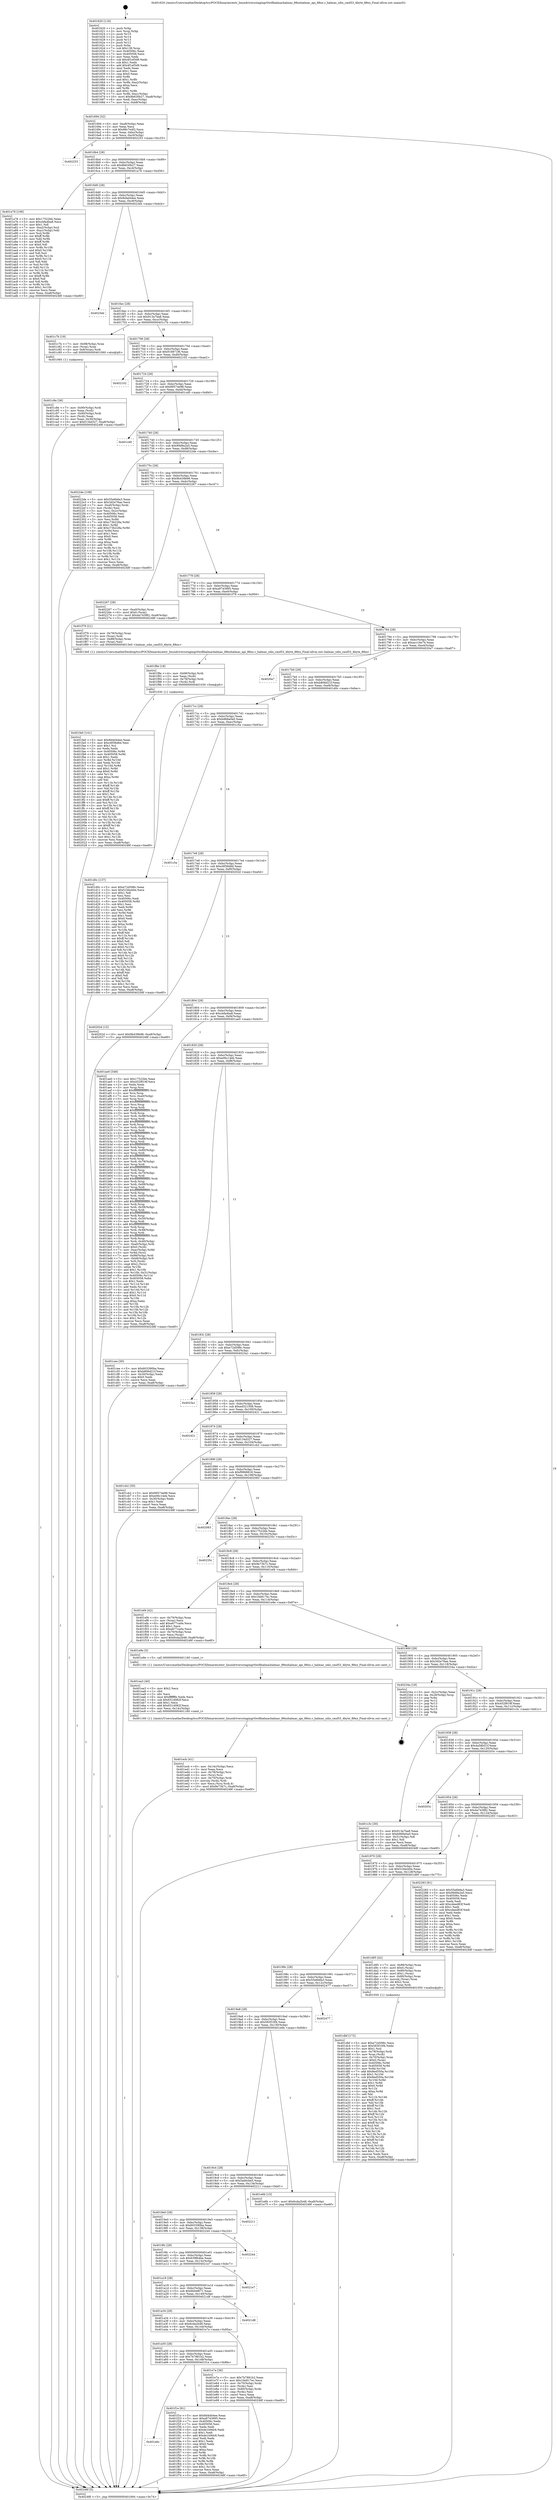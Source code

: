 digraph "0x401620" {
  label = "0x401620 (/mnt/c/Users/mathe/Desktop/tcc/POCII/binaries/extr_linuxdriversstagingrtlwifihalmachalmac_88xxhalmac_api_88xx.c_halmac_sdio_cmd53_4byte_88xx_Final-ollvm.out::main(0))"
  labelloc = "t"
  node[shape=record]

  Entry [label="",width=0.3,height=0.3,shape=circle,fillcolor=black,style=filled]
  "0x401694" [label="{
     0x401694 [32]\l
     | [instrs]\l
     &nbsp;&nbsp;0x401694 \<+6\>: mov -0xa8(%rbp),%eax\l
     &nbsp;&nbsp;0x40169a \<+2\>: mov %eax,%ecx\l
     &nbsp;&nbsp;0x40169c \<+6\>: sub $0x88c7e4f2,%ecx\l
     &nbsp;&nbsp;0x4016a2 \<+6\>: mov %eax,-0xbc(%rbp)\l
     &nbsp;&nbsp;0x4016a8 \<+6\>: mov %ecx,-0xc0(%rbp)\l
     &nbsp;&nbsp;0x4016ae \<+6\>: je 0000000000402253 \<main+0xc33\>\l
  }"]
  "0x402253" [label="{
     0x402253\l
  }", style=dashed]
  "0x4016b4" [label="{
     0x4016b4 [28]\l
     | [instrs]\l
     &nbsp;&nbsp;0x4016b4 \<+5\>: jmp 00000000004016b9 \<main+0x99\>\l
     &nbsp;&nbsp;0x4016b9 \<+6\>: mov -0xbc(%rbp),%eax\l
     &nbsp;&nbsp;0x4016bf \<+5\>: sub $0x8b630b27,%eax\l
     &nbsp;&nbsp;0x4016c4 \<+6\>: mov %eax,-0xc4(%rbp)\l
     &nbsp;&nbsp;0x4016ca \<+6\>: je 0000000000401a76 \<main+0x456\>\l
  }"]
  Exit [label="",width=0.3,height=0.3,shape=circle,fillcolor=black,style=filled,peripheries=2]
  "0x401a76" [label="{
     0x401a76 [106]\l
     | [instrs]\l
     &nbsp;&nbsp;0x401a76 \<+5\>: mov $0x17522bb,%eax\l
     &nbsp;&nbsp;0x401a7b \<+5\>: mov $0xcbfa4ba8,%ecx\l
     &nbsp;&nbsp;0x401a80 \<+2\>: mov $0x1,%dl\l
     &nbsp;&nbsp;0x401a82 \<+7\>: mov -0xa2(%rbp),%sil\l
     &nbsp;&nbsp;0x401a89 \<+7\>: mov -0xa1(%rbp),%dil\l
     &nbsp;&nbsp;0x401a90 \<+3\>: mov %sil,%r8b\l
     &nbsp;&nbsp;0x401a93 \<+4\>: xor $0xff,%r8b\l
     &nbsp;&nbsp;0x401a97 \<+3\>: mov %dil,%r9b\l
     &nbsp;&nbsp;0x401a9a \<+4\>: xor $0xff,%r9b\l
     &nbsp;&nbsp;0x401a9e \<+3\>: xor $0x0,%dl\l
     &nbsp;&nbsp;0x401aa1 \<+3\>: mov %r8b,%r10b\l
     &nbsp;&nbsp;0x401aa4 \<+4\>: and $0x0,%r10b\l
     &nbsp;&nbsp;0x401aa8 \<+3\>: and %dl,%sil\l
     &nbsp;&nbsp;0x401aab \<+3\>: mov %r9b,%r11b\l
     &nbsp;&nbsp;0x401aae \<+4\>: and $0x0,%r11b\l
     &nbsp;&nbsp;0x401ab2 \<+3\>: and %dl,%dil\l
     &nbsp;&nbsp;0x401ab5 \<+3\>: or %sil,%r10b\l
     &nbsp;&nbsp;0x401ab8 \<+3\>: or %dil,%r11b\l
     &nbsp;&nbsp;0x401abb \<+3\>: xor %r11b,%r10b\l
     &nbsp;&nbsp;0x401abe \<+3\>: or %r9b,%r8b\l
     &nbsp;&nbsp;0x401ac1 \<+4\>: xor $0xff,%r8b\l
     &nbsp;&nbsp;0x401ac5 \<+3\>: or $0x0,%dl\l
     &nbsp;&nbsp;0x401ac8 \<+3\>: and %dl,%r8b\l
     &nbsp;&nbsp;0x401acb \<+3\>: or %r8b,%r10b\l
     &nbsp;&nbsp;0x401ace \<+4\>: test $0x1,%r10b\l
     &nbsp;&nbsp;0x401ad2 \<+3\>: cmovne %ecx,%eax\l
     &nbsp;&nbsp;0x401ad5 \<+6\>: mov %eax,-0xa8(%rbp)\l
     &nbsp;&nbsp;0x401adb \<+5\>: jmp 000000000040248f \<main+0xe6f\>\l
  }"]
  "0x4016d0" [label="{
     0x4016d0 [28]\l
     | [instrs]\l
     &nbsp;&nbsp;0x4016d0 \<+5\>: jmp 00000000004016d5 \<main+0xb5\>\l
     &nbsp;&nbsp;0x4016d5 \<+6\>: mov -0xbc(%rbp),%eax\l
     &nbsp;&nbsp;0x4016db \<+5\>: sub $0x8d4d44ee,%eax\l
     &nbsp;&nbsp;0x4016e0 \<+6\>: mov %eax,-0xc8(%rbp)\l
     &nbsp;&nbsp;0x4016e6 \<+6\>: je 00000000004023eb \<main+0xdcb\>\l
  }"]
  "0x40248f" [label="{
     0x40248f [5]\l
     | [instrs]\l
     &nbsp;&nbsp;0x40248f \<+5\>: jmp 0000000000401694 \<main+0x74\>\l
  }"]
  "0x401620" [label="{
     0x401620 [116]\l
     | [instrs]\l
     &nbsp;&nbsp;0x401620 \<+1\>: push %rbp\l
     &nbsp;&nbsp;0x401621 \<+3\>: mov %rsp,%rbp\l
     &nbsp;&nbsp;0x401624 \<+2\>: push %r15\l
     &nbsp;&nbsp;0x401626 \<+2\>: push %r14\l
     &nbsp;&nbsp;0x401628 \<+2\>: push %r13\l
     &nbsp;&nbsp;0x40162a \<+2\>: push %r12\l
     &nbsp;&nbsp;0x40162c \<+1\>: push %rbx\l
     &nbsp;&nbsp;0x40162d \<+7\>: sub $0x138,%rsp\l
     &nbsp;&nbsp;0x401634 \<+7\>: mov 0x40506c,%eax\l
     &nbsp;&nbsp;0x40163b \<+7\>: mov 0x405058,%ecx\l
     &nbsp;&nbsp;0x401642 \<+2\>: mov %eax,%edx\l
     &nbsp;&nbsp;0x401644 \<+6\>: sub $0x4f1ef3d9,%edx\l
     &nbsp;&nbsp;0x40164a \<+3\>: sub $0x1,%edx\l
     &nbsp;&nbsp;0x40164d \<+6\>: add $0x4f1ef3d9,%edx\l
     &nbsp;&nbsp;0x401653 \<+3\>: imul %edx,%eax\l
     &nbsp;&nbsp;0x401656 \<+3\>: and $0x1,%eax\l
     &nbsp;&nbsp;0x401659 \<+3\>: cmp $0x0,%eax\l
     &nbsp;&nbsp;0x40165c \<+4\>: sete %r8b\l
     &nbsp;&nbsp;0x401660 \<+4\>: and $0x1,%r8b\l
     &nbsp;&nbsp;0x401664 \<+7\>: mov %r8b,-0xa2(%rbp)\l
     &nbsp;&nbsp;0x40166b \<+3\>: cmp $0xa,%ecx\l
     &nbsp;&nbsp;0x40166e \<+4\>: setl %r8b\l
     &nbsp;&nbsp;0x401672 \<+4\>: and $0x1,%r8b\l
     &nbsp;&nbsp;0x401676 \<+7\>: mov %r8b,-0xa1(%rbp)\l
     &nbsp;&nbsp;0x40167d \<+10\>: movl $0x8b630b27,-0xa8(%rbp)\l
     &nbsp;&nbsp;0x401687 \<+6\>: mov %edi,-0xac(%rbp)\l
     &nbsp;&nbsp;0x40168d \<+7\>: mov %rsi,-0xb8(%rbp)\l
  }"]
  "0x401fa0" [label="{
     0x401fa0 [141]\l
     | [instrs]\l
     &nbsp;&nbsp;0x401fa0 \<+5\>: mov $0x8d4d44ee,%eax\l
     &nbsp;&nbsp;0x401fa5 \<+5\>: mov $0xc6f36d6d,%esi\l
     &nbsp;&nbsp;0x401faa \<+2\>: mov $0x1,%cl\l
     &nbsp;&nbsp;0x401fac \<+2\>: xor %edx,%edx\l
     &nbsp;&nbsp;0x401fae \<+8\>: mov 0x40506c,%r8d\l
     &nbsp;&nbsp;0x401fb6 \<+8\>: mov 0x405058,%r9d\l
     &nbsp;&nbsp;0x401fbe \<+3\>: sub $0x1,%edx\l
     &nbsp;&nbsp;0x401fc1 \<+3\>: mov %r8d,%r10d\l
     &nbsp;&nbsp;0x401fc4 \<+3\>: add %edx,%r10d\l
     &nbsp;&nbsp;0x401fc7 \<+4\>: imul %r10d,%r8d\l
     &nbsp;&nbsp;0x401fcb \<+4\>: and $0x1,%r8d\l
     &nbsp;&nbsp;0x401fcf \<+4\>: cmp $0x0,%r8d\l
     &nbsp;&nbsp;0x401fd3 \<+4\>: sete %r11b\l
     &nbsp;&nbsp;0x401fd7 \<+4\>: cmp $0xa,%r9d\l
     &nbsp;&nbsp;0x401fdb \<+3\>: setl %bl\l
     &nbsp;&nbsp;0x401fde \<+3\>: mov %r11b,%r14b\l
     &nbsp;&nbsp;0x401fe1 \<+4\>: xor $0xff,%r14b\l
     &nbsp;&nbsp;0x401fe5 \<+3\>: mov %bl,%r15b\l
     &nbsp;&nbsp;0x401fe8 \<+4\>: xor $0xff,%r15b\l
     &nbsp;&nbsp;0x401fec \<+3\>: xor $0x1,%cl\l
     &nbsp;&nbsp;0x401fef \<+3\>: mov %r14b,%r12b\l
     &nbsp;&nbsp;0x401ff2 \<+4\>: and $0xff,%r12b\l
     &nbsp;&nbsp;0x401ff6 \<+3\>: and %cl,%r11b\l
     &nbsp;&nbsp;0x401ff9 \<+3\>: mov %r15b,%r13b\l
     &nbsp;&nbsp;0x401ffc \<+4\>: and $0xff,%r13b\l
     &nbsp;&nbsp;0x402000 \<+2\>: and %cl,%bl\l
     &nbsp;&nbsp;0x402002 \<+3\>: or %r11b,%r12b\l
     &nbsp;&nbsp;0x402005 \<+3\>: or %bl,%r13b\l
     &nbsp;&nbsp;0x402008 \<+3\>: xor %r13b,%r12b\l
     &nbsp;&nbsp;0x40200b \<+3\>: or %r15b,%r14b\l
     &nbsp;&nbsp;0x40200e \<+4\>: xor $0xff,%r14b\l
     &nbsp;&nbsp;0x402012 \<+3\>: or $0x1,%cl\l
     &nbsp;&nbsp;0x402015 \<+3\>: and %cl,%r14b\l
     &nbsp;&nbsp;0x402018 \<+3\>: or %r14b,%r12b\l
     &nbsp;&nbsp;0x40201b \<+4\>: test $0x1,%r12b\l
     &nbsp;&nbsp;0x40201f \<+3\>: cmovne %esi,%eax\l
     &nbsp;&nbsp;0x402022 \<+6\>: mov %eax,-0xa8(%rbp)\l
     &nbsp;&nbsp;0x402028 \<+5\>: jmp 000000000040248f \<main+0xe6f\>\l
  }"]
  "0x4023eb" [label="{
     0x4023eb\l
  }", style=dashed]
  "0x4016ec" [label="{
     0x4016ec [28]\l
     | [instrs]\l
     &nbsp;&nbsp;0x4016ec \<+5\>: jmp 00000000004016f1 \<main+0xd1\>\l
     &nbsp;&nbsp;0x4016f1 \<+6\>: mov -0xbc(%rbp),%eax\l
     &nbsp;&nbsp;0x4016f7 \<+5\>: sub $0x913a7ba8,%eax\l
     &nbsp;&nbsp;0x4016fc \<+6\>: mov %eax,-0xcc(%rbp)\l
     &nbsp;&nbsp;0x401702 \<+6\>: je 0000000000401c7b \<main+0x65b\>\l
  }"]
  "0x401f8e" [label="{
     0x401f8e [18]\l
     | [instrs]\l
     &nbsp;&nbsp;0x401f8e \<+4\>: mov -0x68(%rbp),%rdi\l
     &nbsp;&nbsp;0x401f92 \<+2\>: mov %eax,(%rdi)\l
     &nbsp;&nbsp;0x401f94 \<+4\>: mov -0x78(%rbp),%rdi\l
     &nbsp;&nbsp;0x401f98 \<+3\>: mov (%rdi),%rdi\l
     &nbsp;&nbsp;0x401f9b \<+5\>: call 0000000000401030 \<free@plt\>\l
     | [calls]\l
     &nbsp;&nbsp;0x401030 \{1\} (unknown)\l
  }"]
  "0x401c7b" [label="{
     0x401c7b [19]\l
     | [instrs]\l
     &nbsp;&nbsp;0x401c7b \<+7\>: mov -0x98(%rbp),%rax\l
     &nbsp;&nbsp;0x401c82 \<+3\>: mov (%rax),%rax\l
     &nbsp;&nbsp;0x401c85 \<+4\>: mov 0x8(%rax),%rdi\l
     &nbsp;&nbsp;0x401c89 \<+5\>: call 0000000000401060 \<atoi@plt\>\l
     | [calls]\l
     &nbsp;&nbsp;0x401060 \{1\} (unknown)\l
  }"]
  "0x401708" [label="{
     0x401708 [28]\l
     | [instrs]\l
     &nbsp;&nbsp;0x401708 \<+5\>: jmp 000000000040170d \<main+0xed\>\l
     &nbsp;&nbsp;0x40170d \<+6\>: mov -0xbc(%rbp),%eax\l
     &nbsp;&nbsp;0x401713 \<+5\>: sub $0x916871f6,%eax\l
     &nbsp;&nbsp;0x401718 \<+6\>: mov %eax,-0xd0(%rbp)\l
     &nbsp;&nbsp;0x40171e \<+6\>: je 0000000000402102 \<main+0xae2\>\l
  }"]
  "0x401a6c" [label="{
     0x401a6c\l
  }", style=dashed]
  "0x402102" [label="{
     0x402102\l
  }", style=dashed]
  "0x401724" [label="{
     0x401724 [28]\l
     | [instrs]\l
     &nbsp;&nbsp;0x401724 \<+5\>: jmp 0000000000401729 \<main+0x109\>\l
     &nbsp;&nbsp;0x401729 \<+6\>: mov -0xbc(%rbp),%eax\l
     &nbsp;&nbsp;0x40172f \<+5\>: sub $0x99574e98,%eax\l
     &nbsp;&nbsp;0x401734 \<+6\>: mov %eax,-0xd4(%rbp)\l
     &nbsp;&nbsp;0x40173a \<+6\>: je 0000000000401cd0 \<main+0x6b0\>\l
  }"]
  "0x401f1e" [label="{
     0x401f1e [91]\l
     | [instrs]\l
     &nbsp;&nbsp;0x401f1e \<+5\>: mov $0x8d4d44ee,%eax\l
     &nbsp;&nbsp;0x401f23 \<+5\>: mov $0xa9743995,%ecx\l
     &nbsp;&nbsp;0x401f28 \<+7\>: mov 0x40506c,%edx\l
     &nbsp;&nbsp;0x401f2f \<+7\>: mov 0x405058,%esi\l
     &nbsp;&nbsp;0x401f36 \<+2\>: mov %edx,%edi\l
     &nbsp;&nbsp;0x401f38 \<+6\>: sub $0xde1b9dc6,%edi\l
     &nbsp;&nbsp;0x401f3e \<+3\>: sub $0x1,%edi\l
     &nbsp;&nbsp;0x401f41 \<+6\>: add $0xde1b9dc6,%edi\l
     &nbsp;&nbsp;0x401f47 \<+3\>: imul %edi,%edx\l
     &nbsp;&nbsp;0x401f4a \<+3\>: and $0x1,%edx\l
     &nbsp;&nbsp;0x401f4d \<+3\>: cmp $0x0,%edx\l
     &nbsp;&nbsp;0x401f50 \<+4\>: sete %r8b\l
     &nbsp;&nbsp;0x401f54 \<+3\>: cmp $0xa,%esi\l
     &nbsp;&nbsp;0x401f57 \<+4\>: setl %r9b\l
     &nbsp;&nbsp;0x401f5b \<+3\>: mov %r8b,%r10b\l
     &nbsp;&nbsp;0x401f5e \<+3\>: and %r9b,%r10b\l
     &nbsp;&nbsp;0x401f61 \<+3\>: xor %r9b,%r8b\l
     &nbsp;&nbsp;0x401f64 \<+3\>: or %r8b,%r10b\l
     &nbsp;&nbsp;0x401f67 \<+4\>: test $0x1,%r10b\l
     &nbsp;&nbsp;0x401f6b \<+3\>: cmovne %ecx,%eax\l
     &nbsp;&nbsp;0x401f6e \<+6\>: mov %eax,-0xa8(%rbp)\l
     &nbsp;&nbsp;0x401f74 \<+5\>: jmp 000000000040248f \<main+0xe6f\>\l
  }"]
  "0x401cd0" [label="{
     0x401cd0\l
  }", style=dashed]
  "0x401740" [label="{
     0x401740 [28]\l
     | [instrs]\l
     &nbsp;&nbsp;0x401740 \<+5\>: jmp 0000000000401745 \<main+0x125\>\l
     &nbsp;&nbsp;0x401745 \<+6\>: mov -0xbc(%rbp),%eax\l
     &nbsp;&nbsp;0x40174b \<+5\>: sub $0x99d9a2a5,%eax\l
     &nbsp;&nbsp;0x401750 \<+6\>: mov %eax,-0xd8(%rbp)\l
     &nbsp;&nbsp;0x401756 \<+6\>: je 00000000004022de \<main+0xcbe\>\l
  }"]
  "0x401ecb" [label="{
     0x401ecb [41]\l
     | [instrs]\l
     &nbsp;&nbsp;0x401ecb \<+6\>: mov -0x14c(%rbp),%ecx\l
     &nbsp;&nbsp;0x401ed1 \<+3\>: imul %eax,%ecx\l
     &nbsp;&nbsp;0x401ed4 \<+4\>: mov -0x78(%rbp),%rsi\l
     &nbsp;&nbsp;0x401ed8 \<+3\>: mov (%rsi),%rsi\l
     &nbsp;&nbsp;0x401edb \<+4\>: mov -0x70(%rbp),%rdi\l
     &nbsp;&nbsp;0x401edf \<+3\>: movslq (%rdi),%rdi\l
     &nbsp;&nbsp;0x401ee2 \<+3\>: mov %ecx,(%rsi,%rdi,4)\l
     &nbsp;&nbsp;0x401ee5 \<+10\>: movl $0x9e73b7c,-0xa8(%rbp)\l
     &nbsp;&nbsp;0x401eef \<+5\>: jmp 000000000040248f \<main+0xe6f\>\l
  }"]
  "0x4022de" [label="{
     0x4022de [108]\l
     | [instrs]\l
     &nbsp;&nbsp;0x4022de \<+5\>: mov $0x55e6b6a3,%eax\l
     &nbsp;&nbsp;0x4022e3 \<+5\>: mov $0x3d2e76ae,%ecx\l
     &nbsp;&nbsp;0x4022e8 \<+7\>: mov -0xa0(%rbp),%rdx\l
     &nbsp;&nbsp;0x4022ef \<+2\>: mov (%rdx),%esi\l
     &nbsp;&nbsp;0x4022f1 \<+3\>: mov %esi,-0x2c(%rbp)\l
     &nbsp;&nbsp;0x4022f4 \<+7\>: mov 0x40506c,%esi\l
     &nbsp;&nbsp;0x4022fb \<+7\>: mov 0x405058,%edi\l
     &nbsp;&nbsp;0x402302 \<+3\>: mov %esi,%r8d\l
     &nbsp;&nbsp;0x402305 \<+7\>: sub $0xc73b228a,%r8d\l
     &nbsp;&nbsp;0x40230c \<+4\>: sub $0x1,%r8d\l
     &nbsp;&nbsp;0x402310 \<+7\>: add $0xc73b228a,%r8d\l
     &nbsp;&nbsp;0x402317 \<+4\>: imul %r8d,%esi\l
     &nbsp;&nbsp;0x40231b \<+3\>: and $0x1,%esi\l
     &nbsp;&nbsp;0x40231e \<+3\>: cmp $0x0,%esi\l
     &nbsp;&nbsp;0x402321 \<+4\>: sete %r9b\l
     &nbsp;&nbsp;0x402325 \<+3\>: cmp $0xa,%edi\l
     &nbsp;&nbsp;0x402328 \<+4\>: setl %r10b\l
     &nbsp;&nbsp;0x40232c \<+3\>: mov %r9b,%r11b\l
     &nbsp;&nbsp;0x40232f \<+3\>: and %r10b,%r11b\l
     &nbsp;&nbsp;0x402332 \<+3\>: xor %r10b,%r9b\l
     &nbsp;&nbsp;0x402335 \<+3\>: or %r9b,%r11b\l
     &nbsp;&nbsp;0x402338 \<+4\>: test $0x1,%r11b\l
     &nbsp;&nbsp;0x40233c \<+3\>: cmovne %ecx,%eax\l
     &nbsp;&nbsp;0x40233f \<+6\>: mov %eax,-0xa8(%rbp)\l
     &nbsp;&nbsp;0x402345 \<+5\>: jmp 000000000040248f \<main+0xe6f\>\l
  }"]
  "0x40175c" [label="{
     0x40175c [28]\l
     | [instrs]\l
     &nbsp;&nbsp;0x40175c \<+5\>: jmp 0000000000401761 \<main+0x141\>\l
     &nbsp;&nbsp;0x401761 \<+6\>: mov -0xbc(%rbp),%eax\l
     &nbsp;&nbsp;0x401767 \<+5\>: sub $0x9b439b96,%eax\l
     &nbsp;&nbsp;0x40176c \<+6\>: mov %eax,-0xdc(%rbp)\l
     &nbsp;&nbsp;0x401772 \<+6\>: je 0000000000402267 \<main+0xc47\>\l
  }"]
  "0x401ea3" [label="{
     0x401ea3 [40]\l
     | [instrs]\l
     &nbsp;&nbsp;0x401ea3 \<+5\>: mov $0x2,%ecx\l
     &nbsp;&nbsp;0x401ea8 \<+1\>: cltd\l
     &nbsp;&nbsp;0x401ea9 \<+2\>: idiv %ecx\l
     &nbsp;&nbsp;0x401eab \<+6\>: imul $0xfffffffe,%edx,%ecx\l
     &nbsp;&nbsp;0x401eb1 \<+6\>: sub $0x6314082f,%ecx\l
     &nbsp;&nbsp;0x401eb7 \<+3\>: add $0x1,%ecx\l
     &nbsp;&nbsp;0x401eba \<+6\>: add $0x6314082f,%ecx\l
     &nbsp;&nbsp;0x401ec0 \<+6\>: mov %ecx,-0x14c(%rbp)\l
     &nbsp;&nbsp;0x401ec6 \<+5\>: call 0000000000401160 \<next_i\>\l
     | [calls]\l
     &nbsp;&nbsp;0x401160 \{1\} (/mnt/c/Users/mathe/Desktop/tcc/POCII/binaries/extr_linuxdriversstagingrtlwifihalmachalmac_88xxhalmac_api_88xx.c_halmac_sdio_cmd53_4byte_88xx_Final-ollvm.out::next_i)\l
  }"]
  "0x402267" [label="{
     0x402267 [28]\l
     | [instrs]\l
     &nbsp;&nbsp;0x402267 \<+7\>: mov -0xa0(%rbp),%rax\l
     &nbsp;&nbsp;0x40226e \<+6\>: movl $0x0,(%rax)\l
     &nbsp;&nbsp;0x402274 \<+10\>: movl $0x4a743f82,-0xa8(%rbp)\l
     &nbsp;&nbsp;0x40227e \<+5\>: jmp 000000000040248f \<main+0xe6f\>\l
  }"]
  "0x401778" [label="{
     0x401778 [28]\l
     | [instrs]\l
     &nbsp;&nbsp;0x401778 \<+5\>: jmp 000000000040177d \<main+0x15d\>\l
     &nbsp;&nbsp;0x40177d \<+6\>: mov -0xbc(%rbp),%eax\l
     &nbsp;&nbsp;0x401783 \<+5\>: sub $0xa9743995,%eax\l
     &nbsp;&nbsp;0x401788 \<+6\>: mov %eax,-0xe0(%rbp)\l
     &nbsp;&nbsp;0x40178e \<+6\>: je 0000000000401f79 \<main+0x959\>\l
  }"]
  "0x401a50" [label="{
     0x401a50 [28]\l
     | [instrs]\l
     &nbsp;&nbsp;0x401a50 \<+5\>: jmp 0000000000401a55 \<main+0x435\>\l
     &nbsp;&nbsp;0x401a55 \<+6\>: mov -0xbc(%rbp),%eax\l
     &nbsp;&nbsp;0x401a5b \<+5\>: sub $0x7b7881b2,%eax\l
     &nbsp;&nbsp;0x401a60 \<+6\>: mov %eax,-0x148(%rbp)\l
     &nbsp;&nbsp;0x401a66 \<+6\>: je 0000000000401f1e \<main+0x8fe\>\l
  }"]
  "0x401f79" [label="{
     0x401f79 [21]\l
     | [instrs]\l
     &nbsp;&nbsp;0x401f79 \<+4\>: mov -0x78(%rbp),%rax\l
     &nbsp;&nbsp;0x401f7d \<+3\>: mov (%rax),%rdi\l
     &nbsp;&nbsp;0x401f80 \<+7\>: mov -0x88(%rbp),%rax\l
     &nbsp;&nbsp;0x401f87 \<+2\>: mov (%rax),%esi\l
     &nbsp;&nbsp;0x401f89 \<+5\>: call 00000000004013e0 \<halmac_sdio_cmd53_4byte_88xx\>\l
     | [calls]\l
     &nbsp;&nbsp;0x4013e0 \{1\} (/mnt/c/Users/mathe/Desktop/tcc/POCII/binaries/extr_linuxdriversstagingrtlwifihalmachalmac_88xxhalmac_api_88xx.c_halmac_sdio_cmd53_4byte_88xx_Final-ollvm.out::halmac_sdio_cmd53_4byte_88xx)\l
  }"]
  "0x401794" [label="{
     0x401794 [28]\l
     | [instrs]\l
     &nbsp;&nbsp;0x401794 \<+5\>: jmp 0000000000401799 \<main+0x179\>\l
     &nbsp;&nbsp;0x401799 \<+6\>: mov -0xbc(%rbp),%eax\l
     &nbsp;&nbsp;0x40179f \<+5\>: sub $0xacc16e74,%eax\l
     &nbsp;&nbsp;0x4017a4 \<+6\>: mov %eax,-0xe4(%rbp)\l
     &nbsp;&nbsp;0x4017aa \<+6\>: je 00000000004020a7 \<main+0xa87\>\l
  }"]
  "0x401e7a" [label="{
     0x401e7a [36]\l
     | [instrs]\l
     &nbsp;&nbsp;0x401e7a \<+5\>: mov $0x7b7881b2,%eax\l
     &nbsp;&nbsp;0x401e7f \<+5\>: mov $0x1bb817ec,%ecx\l
     &nbsp;&nbsp;0x401e84 \<+4\>: mov -0x70(%rbp),%rdx\l
     &nbsp;&nbsp;0x401e88 \<+2\>: mov (%rdx),%esi\l
     &nbsp;&nbsp;0x401e8a \<+4\>: mov -0x80(%rbp),%rdx\l
     &nbsp;&nbsp;0x401e8e \<+2\>: cmp (%rdx),%esi\l
     &nbsp;&nbsp;0x401e90 \<+3\>: cmovl %ecx,%eax\l
     &nbsp;&nbsp;0x401e93 \<+6\>: mov %eax,-0xa8(%rbp)\l
     &nbsp;&nbsp;0x401e99 \<+5\>: jmp 000000000040248f \<main+0xe6f\>\l
  }"]
  "0x4020a7" [label="{
     0x4020a7\l
  }", style=dashed]
  "0x4017b0" [label="{
     0x4017b0 [28]\l
     | [instrs]\l
     &nbsp;&nbsp;0x4017b0 \<+5\>: jmp 00000000004017b5 \<main+0x195\>\l
     &nbsp;&nbsp;0x4017b5 \<+6\>: mov -0xbc(%rbp),%eax\l
     &nbsp;&nbsp;0x4017bb \<+5\>: sub $0xb806d21f,%eax\l
     &nbsp;&nbsp;0x4017c0 \<+6\>: mov %eax,-0xe8(%rbp)\l
     &nbsp;&nbsp;0x4017c6 \<+6\>: je 0000000000401d0c \<main+0x6ec\>\l
  }"]
  "0x401a34" [label="{
     0x401a34 [28]\l
     | [instrs]\l
     &nbsp;&nbsp;0x401a34 \<+5\>: jmp 0000000000401a39 \<main+0x419\>\l
     &nbsp;&nbsp;0x401a39 \<+6\>: mov -0xbc(%rbp),%eax\l
     &nbsp;&nbsp;0x401a3f \<+5\>: sub $0x6cda2b48,%eax\l
     &nbsp;&nbsp;0x401a44 \<+6\>: mov %eax,-0x144(%rbp)\l
     &nbsp;&nbsp;0x401a4a \<+6\>: je 0000000000401e7a \<main+0x85a\>\l
  }"]
  "0x401d0c" [label="{
     0x401d0c [137]\l
     | [instrs]\l
     &nbsp;&nbsp;0x401d0c \<+5\>: mov $0xe72d598c,%eax\l
     &nbsp;&nbsp;0x401d11 \<+5\>: mov $0x51bbcb0e,%ecx\l
     &nbsp;&nbsp;0x401d16 \<+2\>: mov $0x1,%dl\l
     &nbsp;&nbsp;0x401d18 \<+2\>: xor %esi,%esi\l
     &nbsp;&nbsp;0x401d1a \<+7\>: mov 0x40506c,%edi\l
     &nbsp;&nbsp;0x401d21 \<+8\>: mov 0x405058,%r8d\l
     &nbsp;&nbsp;0x401d29 \<+3\>: sub $0x1,%esi\l
     &nbsp;&nbsp;0x401d2c \<+3\>: mov %edi,%r9d\l
     &nbsp;&nbsp;0x401d2f \<+3\>: add %esi,%r9d\l
     &nbsp;&nbsp;0x401d32 \<+4\>: imul %r9d,%edi\l
     &nbsp;&nbsp;0x401d36 \<+3\>: and $0x1,%edi\l
     &nbsp;&nbsp;0x401d39 \<+3\>: cmp $0x0,%edi\l
     &nbsp;&nbsp;0x401d3c \<+4\>: sete %r10b\l
     &nbsp;&nbsp;0x401d40 \<+4\>: cmp $0xa,%r8d\l
     &nbsp;&nbsp;0x401d44 \<+4\>: setl %r11b\l
     &nbsp;&nbsp;0x401d48 \<+3\>: mov %r10b,%bl\l
     &nbsp;&nbsp;0x401d4b \<+3\>: xor $0xff,%bl\l
     &nbsp;&nbsp;0x401d4e \<+3\>: mov %r11b,%r14b\l
     &nbsp;&nbsp;0x401d51 \<+4\>: xor $0xff,%r14b\l
     &nbsp;&nbsp;0x401d55 \<+3\>: xor $0x0,%dl\l
     &nbsp;&nbsp;0x401d58 \<+3\>: mov %bl,%r15b\l
     &nbsp;&nbsp;0x401d5b \<+4\>: and $0x0,%r15b\l
     &nbsp;&nbsp;0x401d5f \<+3\>: and %dl,%r10b\l
     &nbsp;&nbsp;0x401d62 \<+3\>: mov %r14b,%r12b\l
     &nbsp;&nbsp;0x401d65 \<+4\>: and $0x0,%r12b\l
     &nbsp;&nbsp;0x401d69 \<+3\>: and %dl,%r11b\l
     &nbsp;&nbsp;0x401d6c \<+3\>: or %r10b,%r15b\l
     &nbsp;&nbsp;0x401d6f \<+3\>: or %r11b,%r12b\l
     &nbsp;&nbsp;0x401d72 \<+3\>: xor %r12b,%r15b\l
     &nbsp;&nbsp;0x401d75 \<+3\>: or %r14b,%bl\l
     &nbsp;&nbsp;0x401d78 \<+3\>: xor $0xff,%bl\l
     &nbsp;&nbsp;0x401d7b \<+3\>: or $0x0,%dl\l
     &nbsp;&nbsp;0x401d7e \<+2\>: and %dl,%bl\l
     &nbsp;&nbsp;0x401d80 \<+3\>: or %bl,%r15b\l
     &nbsp;&nbsp;0x401d83 \<+4\>: test $0x1,%r15b\l
     &nbsp;&nbsp;0x401d87 \<+3\>: cmovne %ecx,%eax\l
     &nbsp;&nbsp;0x401d8a \<+6\>: mov %eax,-0xa8(%rbp)\l
     &nbsp;&nbsp;0x401d90 \<+5\>: jmp 000000000040248f \<main+0xe6f\>\l
  }"]
  "0x4017cc" [label="{
     0x4017cc [28]\l
     | [instrs]\l
     &nbsp;&nbsp;0x4017cc \<+5\>: jmp 00000000004017d1 \<main+0x1b1\>\l
     &nbsp;&nbsp;0x4017d1 \<+6\>: mov -0xbc(%rbp),%eax\l
     &nbsp;&nbsp;0x4017d7 \<+5\>: sub $0xb968a0a0,%eax\l
     &nbsp;&nbsp;0x4017dc \<+6\>: mov %eax,-0xec(%rbp)\l
     &nbsp;&nbsp;0x4017e2 \<+6\>: je 0000000000401c5a \<main+0x63a\>\l
  }"]
  "0x4021d8" [label="{
     0x4021d8\l
  }", style=dashed]
  "0x401c5a" [label="{
     0x401c5a\l
  }", style=dashed]
  "0x4017e8" [label="{
     0x4017e8 [28]\l
     | [instrs]\l
     &nbsp;&nbsp;0x4017e8 \<+5\>: jmp 00000000004017ed \<main+0x1cd\>\l
     &nbsp;&nbsp;0x4017ed \<+6\>: mov -0xbc(%rbp),%eax\l
     &nbsp;&nbsp;0x4017f3 \<+5\>: sub $0xc6f36d6d,%eax\l
     &nbsp;&nbsp;0x4017f8 \<+6\>: mov %eax,-0xf0(%rbp)\l
     &nbsp;&nbsp;0x4017fe \<+6\>: je 000000000040202d \<main+0xa0d\>\l
  }"]
  "0x401a18" [label="{
     0x401a18 [28]\l
     | [instrs]\l
     &nbsp;&nbsp;0x401a18 \<+5\>: jmp 0000000000401a1d \<main+0x3fd\>\l
     &nbsp;&nbsp;0x401a1d \<+6\>: mov -0xbc(%rbp),%eax\l
     &nbsp;&nbsp;0x401a23 \<+5\>: sub $0x6b0ef671,%eax\l
     &nbsp;&nbsp;0x401a28 \<+6\>: mov %eax,-0x140(%rbp)\l
     &nbsp;&nbsp;0x401a2e \<+6\>: je 00000000004021d8 \<main+0xbb8\>\l
  }"]
  "0x40202d" [label="{
     0x40202d [15]\l
     | [instrs]\l
     &nbsp;&nbsp;0x40202d \<+10\>: movl $0x9b439b96,-0xa8(%rbp)\l
     &nbsp;&nbsp;0x402037 \<+5\>: jmp 000000000040248f \<main+0xe6f\>\l
  }"]
  "0x401804" [label="{
     0x401804 [28]\l
     | [instrs]\l
     &nbsp;&nbsp;0x401804 \<+5\>: jmp 0000000000401809 \<main+0x1e9\>\l
     &nbsp;&nbsp;0x401809 \<+6\>: mov -0xbc(%rbp),%eax\l
     &nbsp;&nbsp;0x40180f \<+5\>: sub $0xcbfa4ba8,%eax\l
     &nbsp;&nbsp;0x401814 \<+6\>: mov %eax,-0xf4(%rbp)\l
     &nbsp;&nbsp;0x40181a \<+6\>: je 0000000000401ae0 \<main+0x4c0\>\l
  }"]
  "0x4021e7" [label="{
     0x4021e7\l
  }", style=dashed]
  "0x401ae0" [label="{
     0x401ae0 [348]\l
     | [instrs]\l
     &nbsp;&nbsp;0x401ae0 \<+5\>: mov $0x17522bb,%eax\l
     &nbsp;&nbsp;0x401ae5 \<+5\>: mov $0x452f919f,%ecx\l
     &nbsp;&nbsp;0x401aea \<+2\>: xor %edx,%edx\l
     &nbsp;&nbsp;0x401aec \<+3\>: mov %rsp,%rsi\l
     &nbsp;&nbsp;0x401aef \<+4\>: add $0xfffffffffffffff0,%rsi\l
     &nbsp;&nbsp;0x401af3 \<+3\>: mov %rsi,%rsp\l
     &nbsp;&nbsp;0x401af6 \<+7\>: mov %rsi,-0xa0(%rbp)\l
     &nbsp;&nbsp;0x401afd \<+3\>: mov %rsp,%rsi\l
     &nbsp;&nbsp;0x401b00 \<+4\>: add $0xfffffffffffffff0,%rsi\l
     &nbsp;&nbsp;0x401b04 \<+3\>: mov %rsi,%rsp\l
     &nbsp;&nbsp;0x401b07 \<+3\>: mov %rsp,%rdi\l
     &nbsp;&nbsp;0x401b0a \<+4\>: add $0xfffffffffffffff0,%rdi\l
     &nbsp;&nbsp;0x401b0e \<+3\>: mov %rdi,%rsp\l
     &nbsp;&nbsp;0x401b11 \<+7\>: mov %rdi,-0x98(%rbp)\l
     &nbsp;&nbsp;0x401b18 \<+3\>: mov %rsp,%rdi\l
     &nbsp;&nbsp;0x401b1b \<+4\>: add $0xfffffffffffffff0,%rdi\l
     &nbsp;&nbsp;0x401b1f \<+3\>: mov %rdi,%rsp\l
     &nbsp;&nbsp;0x401b22 \<+7\>: mov %rdi,-0x90(%rbp)\l
     &nbsp;&nbsp;0x401b29 \<+3\>: mov %rsp,%rdi\l
     &nbsp;&nbsp;0x401b2c \<+4\>: add $0xfffffffffffffff0,%rdi\l
     &nbsp;&nbsp;0x401b30 \<+3\>: mov %rdi,%rsp\l
     &nbsp;&nbsp;0x401b33 \<+7\>: mov %rdi,-0x88(%rbp)\l
     &nbsp;&nbsp;0x401b3a \<+3\>: mov %rsp,%rdi\l
     &nbsp;&nbsp;0x401b3d \<+4\>: add $0xfffffffffffffff0,%rdi\l
     &nbsp;&nbsp;0x401b41 \<+3\>: mov %rdi,%rsp\l
     &nbsp;&nbsp;0x401b44 \<+4\>: mov %rdi,-0x80(%rbp)\l
     &nbsp;&nbsp;0x401b48 \<+3\>: mov %rsp,%rdi\l
     &nbsp;&nbsp;0x401b4b \<+4\>: add $0xfffffffffffffff0,%rdi\l
     &nbsp;&nbsp;0x401b4f \<+3\>: mov %rdi,%rsp\l
     &nbsp;&nbsp;0x401b52 \<+4\>: mov %rdi,-0x78(%rbp)\l
     &nbsp;&nbsp;0x401b56 \<+3\>: mov %rsp,%rdi\l
     &nbsp;&nbsp;0x401b59 \<+4\>: add $0xfffffffffffffff0,%rdi\l
     &nbsp;&nbsp;0x401b5d \<+3\>: mov %rdi,%rsp\l
     &nbsp;&nbsp;0x401b60 \<+4\>: mov %rdi,-0x70(%rbp)\l
     &nbsp;&nbsp;0x401b64 \<+3\>: mov %rsp,%rdi\l
     &nbsp;&nbsp;0x401b67 \<+4\>: add $0xfffffffffffffff0,%rdi\l
     &nbsp;&nbsp;0x401b6b \<+3\>: mov %rdi,%rsp\l
     &nbsp;&nbsp;0x401b6e \<+4\>: mov %rdi,-0x68(%rbp)\l
     &nbsp;&nbsp;0x401b72 \<+3\>: mov %rsp,%rdi\l
     &nbsp;&nbsp;0x401b75 \<+4\>: add $0xfffffffffffffff0,%rdi\l
     &nbsp;&nbsp;0x401b79 \<+3\>: mov %rdi,%rsp\l
     &nbsp;&nbsp;0x401b7c \<+4\>: mov %rdi,-0x60(%rbp)\l
     &nbsp;&nbsp;0x401b80 \<+3\>: mov %rsp,%rdi\l
     &nbsp;&nbsp;0x401b83 \<+4\>: add $0xfffffffffffffff0,%rdi\l
     &nbsp;&nbsp;0x401b87 \<+3\>: mov %rdi,%rsp\l
     &nbsp;&nbsp;0x401b8a \<+4\>: mov %rdi,-0x58(%rbp)\l
     &nbsp;&nbsp;0x401b8e \<+3\>: mov %rsp,%rdi\l
     &nbsp;&nbsp;0x401b91 \<+4\>: add $0xfffffffffffffff0,%rdi\l
     &nbsp;&nbsp;0x401b95 \<+3\>: mov %rdi,%rsp\l
     &nbsp;&nbsp;0x401b98 \<+4\>: mov %rdi,-0x50(%rbp)\l
     &nbsp;&nbsp;0x401b9c \<+3\>: mov %rsp,%rdi\l
     &nbsp;&nbsp;0x401b9f \<+4\>: add $0xfffffffffffffff0,%rdi\l
     &nbsp;&nbsp;0x401ba3 \<+3\>: mov %rdi,%rsp\l
     &nbsp;&nbsp;0x401ba6 \<+4\>: mov %rdi,-0x48(%rbp)\l
     &nbsp;&nbsp;0x401baa \<+3\>: mov %rsp,%rdi\l
     &nbsp;&nbsp;0x401bad \<+4\>: add $0xfffffffffffffff0,%rdi\l
     &nbsp;&nbsp;0x401bb1 \<+3\>: mov %rdi,%rsp\l
     &nbsp;&nbsp;0x401bb4 \<+4\>: mov %rdi,-0x40(%rbp)\l
     &nbsp;&nbsp;0x401bb8 \<+7\>: mov -0xa0(%rbp),%rdi\l
     &nbsp;&nbsp;0x401bbf \<+6\>: movl $0x0,(%rdi)\l
     &nbsp;&nbsp;0x401bc5 \<+7\>: mov -0xac(%rbp),%r8d\l
     &nbsp;&nbsp;0x401bcc \<+3\>: mov %r8d,(%rsi)\l
     &nbsp;&nbsp;0x401bcf \<+7\>: mov -0x98(%rbp),%rdi\l
     &nbsp;&nbsp;0x401bd6 \<+7\>: mov -0xb8(%rbp),%r9\l
     &nbsp;&nbsp;0x401bdd \<+3\>: mov %r9,(%rdi)\l
     &nbsp;&nbsp;0x401be0 \<+3\>: cmpl $0x2,(%rsi)\l
     &nbsp;&nbsp;0x401be3 \<+4\>: setne %r10b\l
     &nbsp;&nbsp;0x401be7 \<+4\>: and $0x1,%r10b\l
     &nbsp;&nbsp;0x401beb \<+4\>: mov %r10b,-0x31(%rbp)\l
     &nbsp;&nbsp;0x401bef \<+8\>: mov 0x40506c,%r11d\l
     &nbsp;&nbsp;0x401bf7 \<+7\>: mov 0x405058,%ebx\l
     &nbsp;&nbsp;0x401bfe \<+3\>: sub $0x1,%edx\l
     &nbsp;&nbsp;0x401c01 \<+3\>: mov %r11d,%r14d\l
     &nbsp;&nbsp;0x401c04 \<+3\>: add %edx,%r14d\l
     &nbsp;&nbsp;0x401c07 \<+4\>: imul %r14d,%r11d\l
     &nbsp;&nbsp;0x401c0b \<+4\>: and $0x1,%r11d\l
     &nbsp;&nbsp;0x401c0f \<+4\>: cmp $0x0,%r11d\l
     &nbsp;&nbsp;0x401c13 \<+4\>: sete %r10b\l
     &nbsp;&nbsp;0x401c17 \<+3\>: cmp $0xa,%ebx\l
     &nbsp;&nbsp;0x401c1a \<+4\>: setl %r15b\l
     &nbsp;&nbsp;0x401c1e \<+3\>: mov %r10b,%r12b\l
     &nbsp;&nbsp;0x401c21 \<+3\>: and %r15b,%r12b\l
     &nbsp;&nbsp;0x401c24 \<+3\>: xor %r15b,%r10b\l
     &nbsp;&nbsp;0x401c27 \<+3\>: or %r10b,%r12b\l
     &nbsp;&nbsp;0x401c2a \<+4\>: test $0x1,%r12b\l
     &nbsp;&nbsp;0x401c2e \<+3\>: cmovne %ecx,%eax\l
     &nbsp;&nbsp;0x401c31 \<+6\>: mov %eax,-0xa8(%rbp)\l
     &nbsp;&nbsp;0x401c37 \<+5\>: jmp 000000000040248f \<main+0xe6f\>\l
  }"]
  "0x401820" [label="{
     0x401820 [28]\l
     | [instrs]\l
     &nbsp;&nbsp;0x401820 \<+5\>: jmp 0000000000401825 \<main+0x205\>\l
     &nbsp;&nbsp;0x401825 \<+6\>: mov -0xbc(%rbp),%eax\l
     &nbsp;&nbsp;0x40182b \<+5\>: sub $0xe06c14eb,%eax\l
     &nbsp;&nbsp;0x401830 \<+6\>: mov %eax,-0xf8(%rbp)\l
     &nbsp;&nbsp;0x401836 \<+6\>: je 0000000000401cee \<main+0x6ce\>\l
  }"]
  "0x4019fc" [label="{
     0x4019fc [28]\l
     | [instrs]\l
     &nbsp;&nbsp;0x4019fc \<+5\>: jmp 0000000000401a01 \<main+0x3e1\>\l
     &nbsp;&nbsp;0x401a01 \<+6\>: mov -0xbc(%rbp),%eax\l
     &nbsp;&nbsp;0x401a07 \<+5\>: sub $0x639fb4be,%eax\l
     &nbsp;&nbsp;0x401a0c \<+6\>: mov %eax,-0x13c(%rbp)\l
     &nbsp;&nbsp;0x401a12 \<+6\>: je 00000000004021e7 \<main+0xbc7\>\l
  }"]
  "0x402244" [label="{
     0x402244\l
  }", style=dashed]
  "0x401cee" [label="{
     0x401cee [30]\l
     | [instrs]\l
     &nbsp;&nbsp;0x401cee \<+5\>: mov $0x603390ba,%eax\l
     &nbsp;&nbsp;0x401cf3 \<+5\>: mov $0xb806d21f,%ecx\l
     &nbsp;&nbsp;0x401cf8 \<+3\>: mov -0x30(%rbp),%edx\l
     &nbsp;&nbsp;0x401cfb \<+3\>: cmp $0x0,%edx\l
     &nbsp;&nbsp;0x401cfe \<+3\>: cmove %ecx,%eax\l
     &nbsp;&nbsp;0x401d01 \<+6\>: mov %eax,-0xa8(%rbp)\l
     &nbsp;&nbsp;0x401d07 \<+5\>: jmp 000000000040248f \<main+0xe6f\>\l
  }"]
  "0x40183c" [label="{
     0x40183c [28]\l
     | [instrs]\l
     &nbsp;&nbsp;0x40183c \<+5\>: jmp 0000000000401841 \<main+0x221\>\l
     &nbsp;&nbsp;0x401841 \<+6\>: mov -0xbc(%rbp),%eax\l
     &nbsp;&nbsp;0x401847 \<+5\>: sub $0xe72d598c,%eax\l
     &nbsp;&nbsp;0x40184c \<+6\>: mov %eax,-0xfc(%rbp)\l
     &nbsp;&nbsp;0x401852 \<+6\>: je 00000000004023a1 \<main+0xd81\>\l
  }"]
  "0x4019e0" [label="{
     0x4019e0 [28]\l
     | [instrs]\l
     &nbsp;&nbsp;0x4019e0 \<+5\>: jmp 00000000004019e5 \<main+0x3c5\>\l
     &nbsp;&nbsp;0x4019e5 \<+6\>: mov -0xbc(%rbp),%eax\l
     &nbsp;&nbsp;0x4019eb \<+5\>: sub $0x603390ba,%eax\l
     &nbsp;&nbsp;0x4019f0 \<+6\>: mov %eax,-0x138(%rbp)\l
     &nbsp;&nbsp;0x4019f6 \<+6\>: je 0000000000402244 \<main+0xc24\>\l
  }"]
  "0x4023a1" [label="{
     0x4023a1\l
  }", style=dashed]
  "0x401858" [label="{
     0x401858 [28]\l
     | [instrs]\l
     &nbsp;&nbsp;0x401858 \<+5\>: jmp 000000000040185d \<main+0x23d\>\l
     &nbsp;&nbsp;0x40185d \<+6\>: mov -0xbc(%rbp),%eax\l
     &nbsp;&nbsp;0x401863 \<+5\>: sub $0xed321508,%eax\l
     &nbsp;&nbsp;0x401868 \<+6\>: mov %eax,-0x100(%rbp)\l
     &nbsp;&nbsp;0x40186e \<+6\>: je 0000000000402421 \<main+0xe01\>\l
  }"]
  "0x402211" [label="{
     0x402211\l
  }", style=dashed]
  "0x402421" [label="{
     0x402421\l
  }", style=dashed]
  "0x401874" [label="{
     0x401874 [28]\l
     | [instrs]\l
     &nbsp;&nbsp;0x401874 \<+5\>: jmp 0000000000401879 \<main+0x259\>\l
     &nbsp;&nbsp;0x401879 \<+6\>: mov -0xbc(%rbp),%eax\l
     &nbsp;&nbsp;0x40187f \<+5\>: sub $0xf134d327,%eax\l
     &nbsp;&nbsp;0x401884 \<+6\>: mov %eax,-0x104(%rbp)\l
     &nbsp;&nbsp;0x40188a \<+6\>: je 0000000000401cb2 \<main+0x692\>\l
  }"]
  "0x4019c4" [label="{
     0x4019c4 [28]\l
     | [instrs]\l
     &nbsp;&nbsp;0x4019c4 \<+5\>: jmp 00000000004019c9 \<main+0x3a9\>\l
     &nbsp;&nbsp;0x4019c9 \<+6\>: mov -0xbc(%rbp),%eax\l
     &nbsp;&nbsp;0x4019cf \<+5\>: sub $0x5ad0cbe5,%eax\l
     &nbsp;&nbsp;0x4019d4 \<+6\>: mov %eax,-0x134(%rbp)\l
     &nbsp;&nbsp;0x4019da \<+6\>: je 0000000000402211 \<main+0xbf1\>\l
  }"]
  "0x401cb2" [label="{
     0x401cb2 [30]\l
     | [instrs]\l
     &nbsp;&nbsp;0x401cb2 \<+5\>: mov $0x99574e98,%eax\l
     &nbsp;&nbsp;0x401cb7 \<+5\>: mov $0xe06c14eb,%ecx\l
     &nbsp;&nbsp;0x401cbc \<+3\>: mov -0x30(%rbp),%edx\l
     &nbsp;&nbsp;0x401cbf \<+3\>: cmp $0x1,%edx\l
     &nbsp;&nbsp;0x401cc2 \<+3\>: cmovl %ecx,%eax\l
     &nbsp;&nbsp;0x401cc5 \<+6\>: mov %eax,-0xa8(%rbp)\l
     &nbsp;&nbsp;0x401ccb \<+5\>: jmp 000000000040248f \<main+0xe6f\>\l
  }"]
  "0x401890" [label="{
     0x401890 [28]\l
     | [instrs]\l
     &nbsp;&nbsp;0x401890 \<+5\>: jmp 0000000000401895 \<main+0x275\>\l
     &nbsp;&nbsp;0x401895 \<+6\>: mov -0xbc(%rbp),%eax\l
     &nbsp;&nbsp;0x40189b \<+5\>: sub $0xf9968818,%eax\l
     &nbsp;&nbsp;0x4018a0 \<+6\>: mov %eax,-0x108(%rbp)\l
     &nbsp;&nbsp;0x4018a6 \<+6\>: je 0000000000402083 \<main+0xa63\>\l
  }"]
  "0x401e6b" [label="{
     0x401e6b [15]\l
     | [instrs]\l
     &nbsp;&nbsp;0x401e6b \<+10\>: movl $0x6cda2b48,-0xa8(%rbp)\l
     &nbsp;&nbsp;0x401e75 \<+5\>: jmp 000000000040248f \<main+0xe6f\>\l
  }"]
  "0x402083" [label="{
     0x402083\l
  }", style=dashed]
  "0x4018ac" [label="{
     0x4018ac [28]\l
     | [instrs]\l
     &nbsp;&nbsp;0x4018ac \<+5\>: jmp 00000000004018b1 \<main+0x291\>\l
     &nbsp;&nbsp;0x4018b1 \<+6\>: mov -0xbc(%rbp),%eax\l
     &nbsp;&nbsp;0x4018b7 \<+5\>: sub $0x17522bb,%eax\l
     &nbsp;&nbsp;0x4018bc \<+6\>: mov %eax,-0x10c(%rbp)\l
     &nbsp;&nbsp;0x4018c2 \<+6\>: je 000000000040235c \<main+0xd3c\>\l
  }"]
  "0x4019a8" [label="{
     0x4019a8 [28]\l
     | [instrs]\l
     &nbsp;&nbsp;0x4019a8 \<+5\>: jmp 00000000004019ad \<main+0x38d\>\l
     &nbsp;&nbsp;0x4019ad \<+6\>: mov -0xbc(%rbp),%eax\l
     &nbsp;&nbsp;0x4019b3 \<+5\>: sub $0x583f10f4,%eax\l
     &nbsp;&nbsp;0x4019b8 \<+6\>: mov %eax,-0x130(%rbp)\l
     &nbsp;&nbsp;0x4019be \<+6\>: je 0000000000401e6b \<main+0x84b\>\l
  }"]
  "0x40235c" [label="{
     0x40235c\l
  }", style=dashed]
  "0x4018c8" [label="{
     0x4018c8 [28]\l
     | [instrs]\l
     &nbsp;&nbsp;0x4018c8 \<+5\>: jmp 00000000004018cd \<main+0x2ad\>\l
     &nbsp;&nbsp;0x4018cd \<+6\>: mov -0xbc(%rbp),%eax\l
     &nbsp;&nbsp;0x4018d3 \<+5\>: sub $0x9e73b7c,%eax\l
     &nbsp;&nbsp;0x4018d8 \<+6\>: mov %eax,-0x110(%rbp)\l
     &nbsp;&nbsp;0x4018de \<+6\>: je 0000000000401ef4 \<main+0x8d4\>\l
  }"]
  "0x402477" [label="{
     0x402477\l
  }", style=dashed]
  "0x401ef4" [label="{
     0x401ef4 [42]\l
     | [instrs]\l
     &nbsp;&nbsp;0x401ef4 \<+4\>: mov -0x70(%rbp),%rax\l
     &nbsp;&nbsp;0x401ef8 \<+2\>: mov (%rax),%ecx\l
     &nbsp;&nbsp;0x401efa \<+6\>: add $0xe677ca0e,%ecx\l
     &nbsp;&nbsp;0x401f00 \<+3\>: add $0x1,%ecx\l
     &nbsp;&nbsp;0x401f03 \<+6\>: sub $0xe677ca0e,%ecx\l
     &nbsp;&nbsp;0x401f09 \<+4\>: mov -0x70(%rbp),%rax\l
     &nbsp;&nbsp;0x401f0d \<+2\>: mov %ecx,(%rax)\l
     &nbsp;&nbsp;0x401f0f \<+10\>: movl $0x6cda2b48,-0xa8(%rbp)\l
     &nbsp;&nbsp;0x401f19 \<+5\>: jmp 000000000040248f \<main+0xe6f\>\l
  }"]
  "0x4018e4" [label="{
     0x4018e4 [28]\l
     | [instrs]\l
     &nbsp;&nbsp;0x4018e4 \<+5\>: jmp 00000000004018e9 \<main+0x2c9\>\l
     &nbsp;&nbsp;0x4018e9 \<+6\>: mov -0xbc(%rbp),%eax\l
     &nbsp;&nbsp;0x4018ef \<+5\>: sub $0x1bb817ec,%eax\l
     &nbsp;&nbsp;0x4018f4 \<+6\>: mov %eax,-0x114(%rbp)\l
     &nbsp;&nbsp;0x4018fa \<+6\>: je 0000000000401e9e \<main+0x87e\>\l
  }"]
  "0x401dbf" [label="{
     0x401dbf [172]\l
     | [instrs]\l
     &nbsp;&nbsp;0x401dbf \<+5\>: mov $0xe72d598c,%ecx\l
     &nbsp;&nbsp;0x401dc4 \<+5\>: mov $0x583f10f4,%edx\l
     &nbsp;&nbsp;0x401dc9 \<+3\>: mov $0x1,%sil\l
     &nbsp;&nbsp;0x401dcc \<+4\>: mov -0x78(%rbp),%rdi\l
     &nbsp;&nbsp;0x401dd0 \<+3\>: mov %rax,(%rdi)\l
     &nbsp;&nbsp;0x401dd3 \<+4\>: mov -0x70(%rbp),%rax\l
     &nbsp;&nbsp;0x401dd7 \<+6\>: movl $0x0,(%rax)\l
     &nbsp;&nbsp;0x401ddd \<+8\>: mov 0x40506c,%r8d\l
     &nbsp;&nbsp;0x401de5 \<+8\>: mov 0x405058,%r9d\l
     &nbsp;&nbsp;0x401ded \<+3\>: mov %r8d,%r10d\l
     &nbsp;&nbsp;0x401df0 \<+7\>: add $0x8ed550a,%r10d\l
     &nbsp;&nbsp;0x401df7 \<+4\>: sub $0x1,%r10d\l
     &nbsp;&nbsp;0x401dfb \<+7\>: sub $0x8ed550a,%r10d\l
     &nbsp;&nbsp;0x401e02 \<+4\>: imul %r10d,%r8d\l
     &nbsp;&nbsp;0x401e06 \<+4\>: and $0x1,%r8d\l
     &nbsp;&nbsp;0x401e0a \<+4\>: cmp $0x0,%r8d\l
     &nbsp;&nbsp;0x401e0e \<+4\>: sete %r11b\l
     &nbsp;&nbsp;0x401e12 \<+4\>: cmp $0xa,%r9d\l
     &nbsp;&nbsp;0x401e16 \<+3\>: setl %bl\l
     &nbsp;&nbsp;0x401e19 \<+3\>: mov %r11b,%r14b\l
     &nbsp;&nbsp;0x401e1c \<+4\>: xor $0xff,%r14b\l
     &nbsp;&nbsp;0x401e20 \<+3\>: mov %bl,%r15b\l
     &nbsp;&nbsp;0x401e23 \<+4\>: xor $0xff,%r15b\l
     &nbsp;&nbsp;0x401e27 \<+4\>: xor $0x1,%sil\l
     &nbsp;&nbsp;0x401e2b \<+3\>: mov %r14b,%r12b\l
     &nbsp;&nbsp;0x401e2e \<+4\>: and $0xff,%r12b\l
     &nbsp;&nbsp;0x401e32 \<+3\>: and %sil,%r11b\l
     &nbsp;&nbsp;0x401e35 \<+3\>: mov %r15b,%r13b\l
     &nbsp;&nbsp;0x401e38 \<+4\>: and $0xff,%r13b\l
     &nbsp;&nbsp;0x401e3c \<+3\>: and %sil,%bl\l
     &nbsp;&nbsp;0x401e3f \<+3\>: or %r11b,%r12b\l
     &nbsp;&nbsp;0x401e42 \<+3\>: or %bl,%r13b\l
     &nbsp;&nbsp;0x401e45 \<+3\>: xor %r13b,%r12b\l
     &nbsp;&nbsp;0x401e48 \<+3\>: or %r15b,%r14b\l
     &nbsp;&nbsp;0x401e4b \<+4\>: xor $0xff,%r14b\l
     &nbsp;&nbsp;0x401e4f \<+4\>: or $0x1,%sil\l
     &nbsp;&nbsp;0x401e53 \<+3\>: and %sil,%r14b\l
     &nbsp;&nbsp;0x401e56 \<+3\>: or %r14b,%r12b\l
     &nbsp;&nbsp;0x401e59 \<+4\>: test $0x1,%r12b\l
     &nbsp;&nbsp;0x401e5d \<+3\>: cmovne %edx,%ecx\l
     &nbsp;&nbsp;0x401e60 \<+6\>: mov %ecx,-0xa8(%rbp)\l
     &nbsp;&nbsp;0x401e66 \<+5\>: jmp 000000000040248f \<main+0xe6f\>\l
  }"]
  "0x401e9e" [label="{
     0x401e9e [5]\l
     | [instrs]\l
     &nbsp;&nbsp;0x401e9e \<+5\>: call 0000000000401160 \<next_i\>\l
     | [calls]\l
     &nbsp;&nbsp;0x401160 \{1\} (/mnt/c/Users/mathe/Desktop/tcc/POCII/binaries/extr_linuxdriversstagingrtlwifihalmachalmac_88xxhalmac_api_88xx.c_halmac_sdio_cmd53_4byte_88xx_Final-ollvm.out::next_i)\l
  }"]
  "0x401900" [label="{
     0x401900 [28]\l
     | [instrs]\l
     &nbsp;&nbsp;0x401900 \<+5\>: jmp 0000000000401905 \<main+0x2e5\>\l
     &nbsp;&nbsp;0x401905 \<+6\>: mov -0xbc(%rbp),%eax\l
     &nbsp;&nbsp;0x40190b \<+5\>: sub $0x3d2e76ae,%eax\l
     &nbsp;&nbsp;0x401910 \<+6\>: mov %eax,-0x118(%rbp)\l
     &nbsp;&nbsp;0x401916 \<+6\>: je 000000000040234a \<main+0xd2a\>\l
  }"]
  "0x40198c" [label="{
     0x40198c [28]\l
     | [instrs]\l
     &nbsp;&nbsp;0x40198c \<+5\>: jmp 0000000000401991 \<main+0x371\>\l
     &nbsp;&nbsp;0x401991 \<+6\>: mov -0xbc(%rbp),%eax\l
     &nbsp;&nbsp;0x401997 \<+5\>: sub $0x55e6b6a3,%eax\l
     &nbsp;&nbsp;0x40199c \<+6\>: mov %eax,-0x12c(%rbp)\l
     &nbsp;&nbsp;0x4019a2 \<+6\>: je 0000000000402477 \<main+0xe57\>\l
  }"]
  "0x40234a" [label="{
     0x40234a [18]\l
     | [instrs]\l
     &nbsp;&nbsp;0x40234a \<+3\>: mov -0x2c(%rbp),%eax\l
     &nbsp;&nbsp;0x40234d \<+4\>: lea -0x28(%rbp),%rsp\l
     &nbsp;&nbsp;0x402351 \<+1\>: pop %rbx\l
     &nbsp;&nbsp;0x402352 \<+2\>: pop %r12\l
     &nbsp;&nbsp;0x402354 \<+2\>: pop %r13\l
     &nbsp;&nbsp;0x402356 \<+2\>: pop %r14\l
     &nbsp;&nbsp;0x402358 \<+2\>: pop %r15\l
     &nbsp;&nbsp;0x40235a \<+1\>: pop %rbp\l
     &nbsp;&nbsp;0x40235b \<+1\>: ret\l
  }"]
  "0x40191c" [label="{
     0x40191c [28]\l
     | [instrs]\l
     &nbsp;&nbsp;0x40191c \<+5\>: jmp 0000000000401921 \<main+0x301\>\l
     &nbsp;&nbsp;0x401921 \<+6\>: mov -0xbc(%rbp),%eax\l
     &nbsp;&nbsp;0x401927 \<+5\>: sub $0x452f919f,%eax\l
     &nbsp;&nbsp;0x40192c \<+6\>: mov %eax,-0x11c(%rbp)\l
     &nbsp;&nbsp;0x401932 \<+6\>: je 0000000000401c3c \<main+0x61c\>\l
  }"]
  "0x401d95" [label="{
     0x401d95 [42]\l
     | [instrs]\l
     &nbsp;&nbsp;0x401d95 \<+7\>: mov -0x88(%rbp),%rax\l
     &nbsp;&nbsp;0x401d9c \<+6\>: movl $0x0,(%rax)\l
     &nbsp;&nbsp;0x401da2 \<+4\>: mov -0x80(%rbp),%rax\l
     &nbsp;&nbsp;0x401da6 \<+6\>: movl $0x1,(%rax)\l
     &nbsp;&nbsp;0x401dac \<+4\>: mov -0x80(%rbp),%rax\l
     &nbsp;&nbsp;0x401db0 \<+3\>: movslq (%rax),%rax\l
     &nbsp;&nbsp;0x401db3 \<+4\>: shl $0x2,%rax\l
     &nbsp;&nbsp;0x401db7 \<+3\>: mov %rax,%rdi\l
     &nbsp;&nbsp;0x401dba \<+5\>: call 0000000000401050 \<malloc@plt\>\l
     | [calls]\l
     &nbsp;&nbsp;0x401050 \{1\} (unknown)\l
  }"]
  "0x401c3c" [label="{
     0x401c3c [30]\l
     | [instrs]\l
     &nbsp;&nbsp;0x401c3c \<+5\>: mov $0x913a7ba8,%eax\l
     &nbsp;&nbsp;0x401c41 \<+5\>: mov $0xb968a0a0,%ecx\l
     &nbsp;&nbsp;0x401c46 \<+3\>: mov -0x31(%rbp),%dl\l
     &nbsp;&nbsp;0x401c49 \<+3\>: test $0x1,%dl\l
     &nbsp;&nbsp;0x401c4c \<+3\>: cmovne %ecx,%eax\l
     &nbsp;&nbsp;0x401c4f \<+6\>: mov %eax,-0xa8(%rbp)\l
     &nbsp;&nbsp;0x401c55 \<+5\>: jmp 000000000040248f \<main+0xe6f\>\l
  }"]
  "0x401938" [label="{
     0x401938 [28]\l
     | [instrs]\l
     &nbsp;&nbsp;0x401938 \<+5\>: jmp 000000000040193d \<main+0x31d\>\l
     &nbsp;&nbsp;0x40193d \<+6\>: mov -0xbc(%rbp),%eax\l
     &nbsp;&nbsp;0x401943 \<+5\>: sub $0x4a58b51f,%eax\l
     &nbsp;&nbsp;0x401948 \<+6\>: mov %eax,-0x120(%rbp)\l
     &nbsp;&nbsp;0x40194e \<+6\>: je 000000000040203c \<main+0xa1c\>\l
  }"]
  "0x401c8e" [label="{
     0x401c8e [36]\l
     | [instrs]\l
     &nbsp;&nbsp;0x401c8e \<+7\>: mov -0x90(%rbp),%rdi\l
     &nbsp;&nbsp;0x401c95 \<+2\>: mov %eax,(%rdi)\l
     &nbsp;&nbsp;0x401c97 \<+7\>: mov -0x90(%rbp),%rdi\l
     &nbsp;&nbsp;0x401c9e \<+2\>: mov (%rdi),%eax\l
     &nbsp;&nbsp;0x401ca0 \<+3\>: mov %eax,-0x30(%rbp)\l
     &nbsp;&nbsp;0x401ca3 \<+10\>: movl $0xf134d327,-0xa8(%rbp)\l
     &nbsp;&nbsp;0x401cad \<+5\>: jmp 000000000040248f \<main+0xe6f\>\l
  }"]
  "0x401970" [label="{
     0x401970 [28]\l
     | [instrs]\l
     &nbsp;&nbsp;0x401970 \<+5\>: jmp 0000000000401975 \<main+0x355\>\l
     &nbsp;&nbsp;0x401975 \<+6\>: mov -0xbc(%rbp),%eax\l
     &nbsp;&nbsp;0x40197b \<+5\>: sub $0x51bbcb0e,%eax\l
     &nbsp;&nbsp;0x401980 \<+6\>: mov %eax,-0x128(%rbp)\l
     &nbsp;&nbsp;0x401986 \<+6\>: je 0000000000401d95 \<main+0x775\>\l
  }"]
  "0x40203c" [label="{
     0x40203c\l
  }", style=dashed]
  "0x401954" [label="{
     0x401954 [28]\l
     | [instrs]\l
     &nbsp;&nbsp;0x401954 \<+5\>: jmp 0000000000401959 \<main+0x339\>\l
     &nbsp;&nbsp;0x401959 \<+6\>: mov -0xbc(%rbp),%eax\l
     &nbsp;&nbsp;0x40195f \<+5\>: sub $0x4a743f82,%eax\l
     &nbsp;&nbsp;0x401964 \<+6\>: mov %eax,-0x124(%rbp)\l
     &nbsp;&nbsp;0x40196a \<+6\>: je 0000000000402283 \<main+0xc63\>\l
  }"]
  "0x402283" [label="{
     0x402283 [91]\l
     | [instrs]\l
     &nbsp;&nbsp;0x402283 \<+5\>: mov $0x55e6b6a3,%eax\l
     &nbsp;&nbsp;0x402288 \<+5\>: mov $0x99d9a2a5,%ecx\l
     &nbsp;&nbsp;0x40228d \<+7\>: mov 0x40506c,%edx\l
     &nbsp;&nbsp;0x402294 \<+7\>: mov 0x405058,%esi\l
     &nbsp;&nbsp;0x40229b \<+2\>: mov %edx,%edi\l
     &nbsp;&nbsp;0x40229d \<+6\>: add $0xcdeed83f,%edi\l
     &nbsp;&nbsp;0x4022a3 \<+3\>: sub $0x1,%edi\l
     &nbsp;&nbsp;0x4022a6 \<+6\>: sub $0xcdeed83f,%edi\l
     &nbsp;&nbsp;0x4022ac \<+3\>: imul %edi,%edx\l
     &nbsp;&nbsp;0x4022af \<+3\>: and $0x1,%edx\l
     &nbsp;&nbsp;0x4022b2 \<+3\>: cmp $0x0,%edx\l
     &nbsp;&nbsp;0x4022b5 \<+4\>: sete %r8b\l
     &nbsp;&nbsp;0x4022b9 \<+3\>: cmp $0xa,%esi\l
     &nbsp;&nbsp;0x4022bc \<+4\>: setl %r9b\l
     &nbsp;&nbsp;0x4022c0 \<+3\>: mov %r8b,%r10b\l
     &nbsp;&nbsp;0x4022c3 \<+3\>: and %r9b,%r10b\l
     &nbsp;&nbsp;0x4022c6 \<+3\>: xor %r9b,%r8b\l
     &nbsp;&nbsp;0x4022c9 \<+3\>: or %r8b,%r10b\l
     &nbsp;&nbsp;0x4022cc \<+4\>: test $0x1,%r10b\l
     &nbsp;&nbsp;0x4022d0 \<+3\>: cmovne %ecx,%eax\l
     &nbsp;&nbsp;0x4022d3 \<+6\>: mov %eax,-0xa8(%rbp)\l
     &nbsp;&nbsp;0x4022d9 \<+5\>: jmp 000000000040248f \<main+0xe6f\>\l
  }"]
  Entry -> "0x401620" [label=" 1"]
  "0x401694" -> "0x402253" [label=" 0"]
  "0x401694" -> "0x4016b4" [label=" 20"]
  "0x40234a" -> Exit [label=" 1"]
  "0x4016b4" -> "0x401a76" [label=" 1"]
  "0x4016b4" -> "0x4016d0" [label=" 19"]
  "0x401a76" -> "0x40248f" [label=" 1"]
  "0x401620" -> "0x401694" [label=" 1"]
  "0x40248f" -> "0x401694" [label=" 19"]
  "0x4022de" -> "0x40248f" [label=" 1"]
  "0x4016d0" -> "0x4023eb" [label=" 0"]
  "0x4016d0" -> "0x4016ec" [label=" 19"]
  "0x402283" -> "0x40248f" [label=" 1"]
  "0x4016ec" -> "0x401c7b" [label=" 1"]
  "0x4016ec" -> "0x401708" [label=" 18"]
  "0x402267" -> "0x40248f" [label=" 1"]
  "0x401708" -> "0x402102" [label=" 0"]
  "0x401708" -> "0x401724" [label=" 18"]
  "0x40202d" -> "0x40248f" [label=" 1"]
  "0x401724" -> "0x401cd0" [label=" 0"]
  "0x401724" -> "0x401740" [label=" 18"]
  "0x401fa0" -> "0x40248f" [label=" 1"]
  "0x401740" -> "0x4022de" [label=" 1"]
  "0x401740" -> "0x40175c" [label=" 17"]
  "0x401f79" -> "0x401f8e" [label=" 1"]
  "0x40175c" -> "0x402267" [label=" 1"]
  "0x40175c" -> "0x401778" [label=" 16"]
  "0x401f1e" -> "0x40248f" [label=" 1"]
  "0x401778" -> "0x401f79" [label=" 1"]
  "0x401778" -> "0x401794" [label=" 15"]
  "0x401a50" -> "0x401a6c" [label=" 0"]
  "0x401794" -> "0x4020a7" [label=" 0"]
  "0x401794" -> "0x4017b0" [label=" 15"]
  "0x401a50" -> "0x401f1e" [label=" 1"]
  "0x4017b0" -> "0x401d0c" [label=" 1"]
  "0x4017b0" -> "0x4017cc" [label=" 14"]
  "0x401ef4" -> "0x40248f" [label=" 1"]
  "0x4017cc" -> "0x401c5a" [label=" 0"]
  "0x4017cc" -> "0x4017e8" [label=" 14"]
  "0x401ecb" -> "0x40248f" [label=" 1"]
  "0x4017e8" -> "0x40202d" [label=" 1"]
  "0x4017e8" -> "0x401804" [label=" 13"]
  "0x401e9e" -> "0x401ea3" [label=" 1"]
  "0x401804" -> "0x401ae0" [label=" 1"]
  "0x401804" -> "0x401820" [label=" 12"]
  "0x401e7a" -> "0x40248f" [label=" 2"]
  "0x401ae0" -> "0x40248f" [label=" 1"]
  "0x401a34" -> "0x401e7a" [label=" 2"]
  "0x401820" -> "0x401cee" [label=" 1"]
  "0x401820" -> "0x40183c" [label=" 11"]
  "0x401f8e" -> "0x401fa0" [label=" 1"]
  "0x40183c" -> "0x4023a1" [label=" 0"]
  "0x40183c" -> "0x401858" [label=" 11"]
  "0x401a18" -> "0x4021d8" [label=" 0"]
  "0x401858" -> "0x402421" [label=" 0"]
  "0x401858" -> "0x401874" [label=" 11"]
  "0x401ea3" -> "0x401ecb" [label=" 1"]
  "0x401874" -> "0x401cb2" [label=" 1"]
  "0x401874" -> "0x401890" [label=" 10"]
  "0x4019fc" -> "0x4021e7" [label=" 0"]
  "0x401890" -> "0x402083" [label=" 0"]
  "0x401890" -> "0x4018ac" [label=" 10"]
  "0x401a34" -> "0x401a50" [label=" 1"]
  "0x4018ac" -> "0x40235c" [label=" 0"]
  "0x4018ac" -> "0x4018c8" [label=" 10"]
  "0x4019e0" -> "0x402244" [label=" 0"]
  "0x4018c8" -> "0x401ef4" [label=" 1"]
  "0x4018c8" -> "0x4018e4" [label=" 9"]
  "0x401a18" -> "0x401a34" [label=" 3"]
  "0x4018e4" -> "0x401e9e" [label=" 1"]
  "0x4018e4" -> "0x401900" [label=" 8"]
  "0x4019c4" -> "0x402211" [label=" 0"]
  "0x401900" -> "0x40234a" [label=" 1"]
  "0x401900" -> "0x40191c" [label=" 7"]
  "0x4019fc" -> "0x401a18" [label=" 3"]
  "0x40191c" -> "0x401c3c" [label=" 1"]
  "0x40191c" -> "0x401938" [label=" 6"]
  "0x401c3c" -> "0x40248f" [label=" 1"]
  "0x401c7b" -> "0x401c8e" [label=" 1"]
  "0x401c8e" -> "0x40248f" [label=" 1"]
  "0x401cb2" -> "0x40248f" [label=" 1"]
  "0x401cee" -> "0x40248f" [label=" 1"]
  "0x401d0c" -> "0x40248f" [label=" 1"]
  "0x401e6b" -> "0x40248f" [label=" 1"]
  "0x401938" -> "0x40203c" [label=" 0"]
  "0x401938" -> "0x401954" [label=" 6"]
  "0x4019a8" -> "0x401e6b" [label=" 1"]
  "0x401954" -> "0x402283" [label=" 1"]
  "0x401954" -> "0x401970" [label=" 5"]
  "0x4019a8" -> "0x4019c4" [label=" 3"]
  "0x401970" -> "0x401d95" [label=" 1"]
  "0x401970" -> "0x40198c" [label=" 4"]
  "0x401d95" -> "0x401dbf" [label=" 1"]
  "0x401dbf" -> "0x40248f" [label=" 1"]
  "0x4019c4" -> "0x4019e0" [label=" 3"]
  "0x40198c" -> "0x402477" [label=" 0"]
  "0x40198c" -> "0x4019a8" [label=" 4"]
  "0x4019e0" -> "0x4019fc" [label=" 3"]
}
